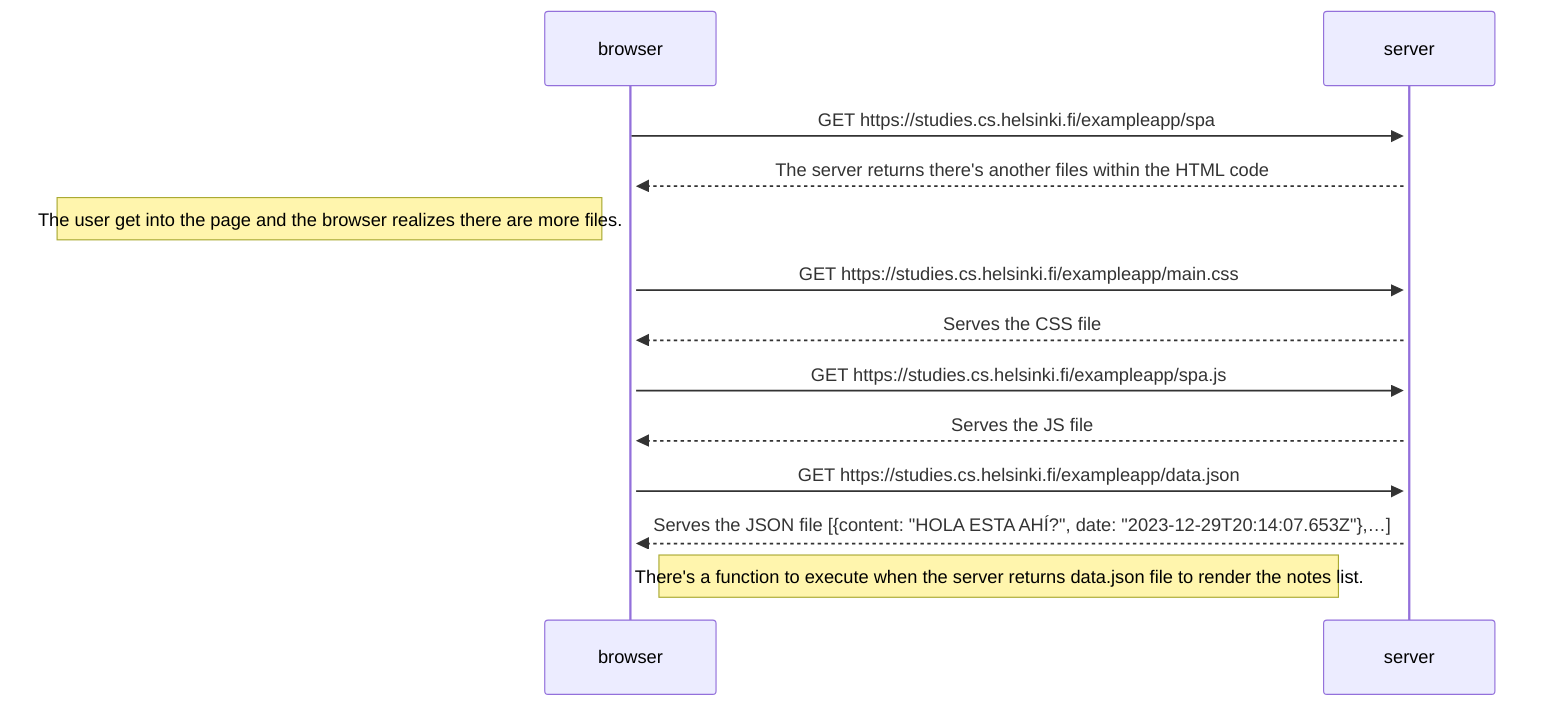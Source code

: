 sequenceDiagram

participant browser
participant server

browser->>+server: GET https://studies.cs.helsinki.fi/exampleapp/spa
server-->>+browser: The server returns there's another files within the HTML code

Note left of browser: The user get into the page and the browser realizes there are more files.

browser->>server: GET https://studies.cs.helsinki.fi/exampleapp/main.css
server-->>browser: Serves the CSS file

browser->>server: GET https://studies.cs.helsinki.fi/exampleapp/spa.js
server-->>browser: Serves the JS file

browser->>server: GET https://studies.cs.helsinki.fi/exampleapp/data.json
server-->>browser: Serves the JSON file [{content: "HOLA ESTA AHÍ?", date: "2023-12-29T20:14:07.653Z"},…]

Note right of browser: There's a function to execute when the server returns data.json file to render the notes list.